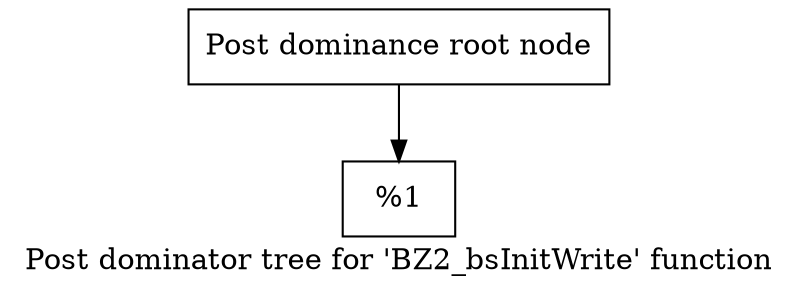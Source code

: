 digraph "Post dominator tree for 'BZ2_bsInitWrite' function" {
	label="Post dominator tree for 'BZ2_bsInitWrite' function";

	Node0x12bce80 [shape=record,label="{Post dominance root node}"];
	Node0x12bce80 -> Node0x1326c50;
	Node0x1326c50 [shape=record,label="{%1}"];
}
